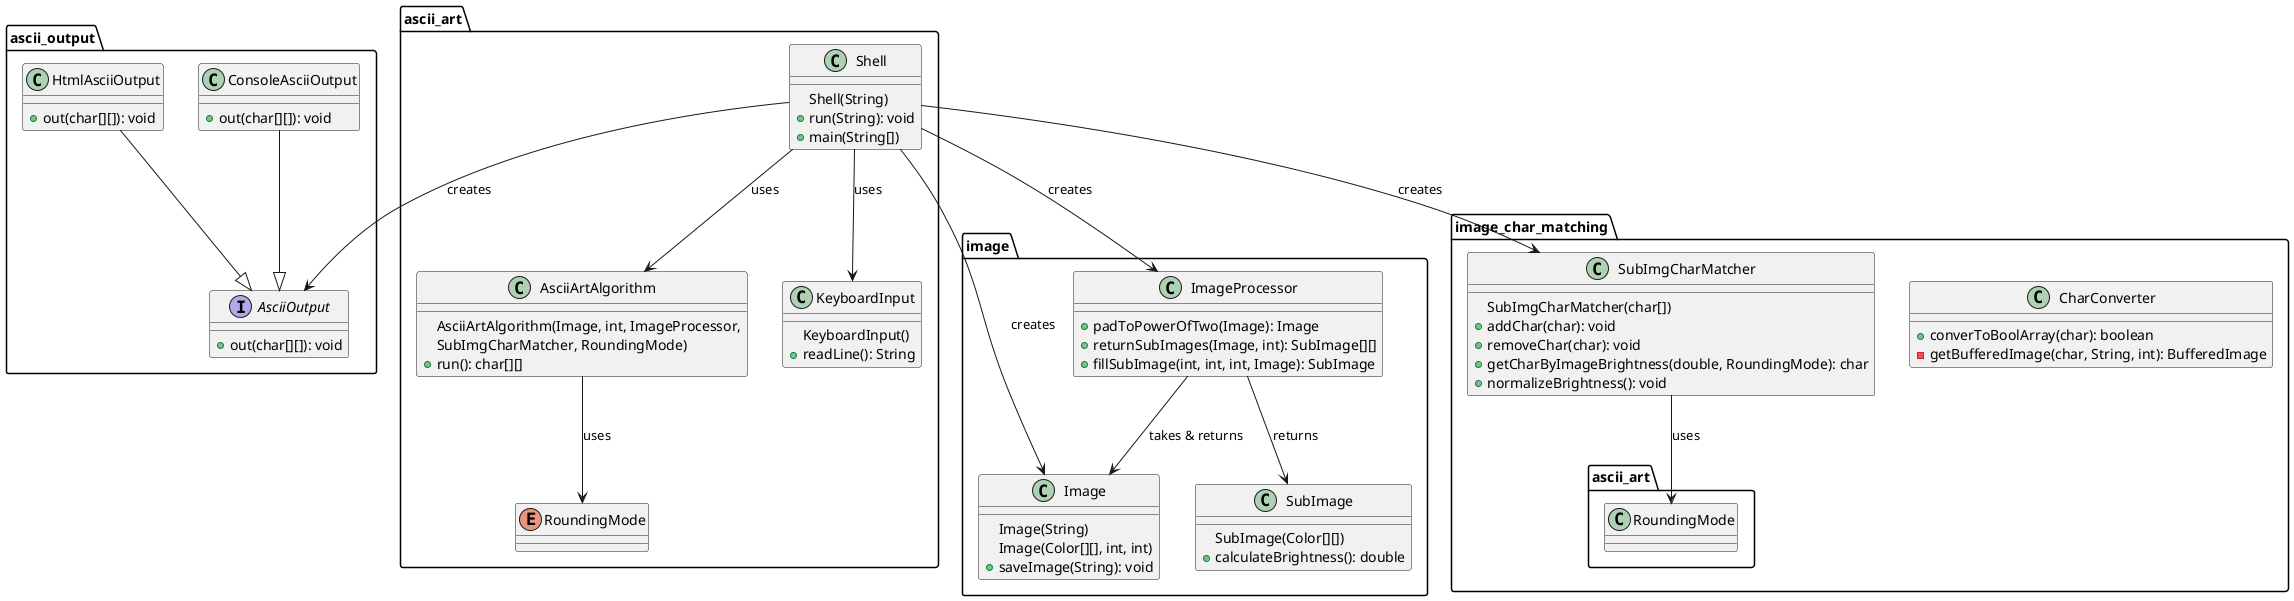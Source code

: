 @startuml

package "ascii_output"{
    interface AsciiOutput{
        +out(char[][]): void
    }

    class ConsoleAsciiOutput{
        +out(char[][]): void
    }

    class HtmlAsciiOutput{
        +out(char[][]): void
    }

    ConsoleAsciiOutput --|> AsciiOutput
    HtmlAsciiOutput --|> AsciiOutput
}

package "image"{
    class Image{
        Image(String)
        Image(Color[][], int, int)
        +saveImage(String): void
    }

    class ImageProcessor{
        +padToPowerOfTwo(Image): Image
        +returnSubImages(Image, int): SubImage[][]
        +fillSubImage(int, int, int, Image): SubImage
    }

    class SubImage{
        SubImage(Color[][])
        +calculateBrightness(): double
    }

    ImageProcessor --> Image : takes & returns
    ImageProcessor --> SubImage : returns
}

package "image_char_matching"{
    class CharConverter{
        +converToBoolArray(char): boolean
        -getBufferedImage(char, String, int): BufferedImage
    }

    class SubImgCharMatcher{
        SubImgCharMatcher(char[])
        +addChar(char): void
        +removeChar(char): void
        +getCharByImageBrightness(double, RoundingMode): char
        +normalizeBrightness(): void
    }
    SubImgCharMatcher --> ascii_art.RoundingMode : uses

}

package "ascii_art"{
    enum RoundingMode
    class AsciiArtAlgorithm{
        AsciiArtAlgorithm(Image, int, ImageProcessor,
        SubImgCharMatcher, RoundingMode)
        +run(): char[][]
    }

    class KeyboardInput{
        KeyboardInput()
        +readLine(): String
    }

    class Shell{
        Shell(String)
        +run(String): void
        +main(String[])
    }

    Shell --> AsciiArtAlgorithm: uses
    Shell --> KeyboardInput: uses
    Shell --> Image: creates
    Shell --> ImageProcessor: creates
    Shell --> SubImgCharMatcher: creates
    Shell --> AsciiOutput: creates
    AsciiArtAlgorithm --> RoundingMode : uses


}

@enduml